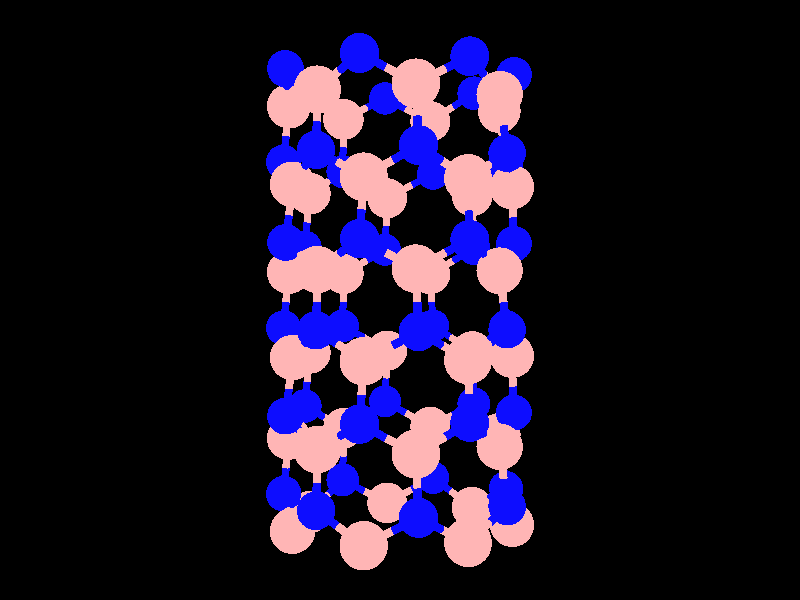 global_settings {
	ambient_light rgb <0.200000002980232, 0.200000002980232, 0.200000002980232>
	max_trace_level 15
}

background { color rgb <0,0,0> }

camera {
	perspective
	location <28.8261877588527, 2.79141736610416, 5.90566224282164>
	angle 40
	up <-0.000200064290826042, -1.81071344696084e-05, 0.999999979823206>
	right <-0.0901381509217128, 0.995929271458779, 0> * 1.33333333333333
	direction <-0.995929251364119, -0.0901381491030138, -0.000200882027026879> }

light_source {
	<112.51613289994, 108.032220555125, 85.2936133376899>
	color rgb <1, 1, 1>
	fade_distance 243.626132727381
	fade_power 0
	parallel
	point_at <-112.51613289994, -108.032220555125, -85.2936133376899>
}

light_source {
	<-51.8916535270099, -102.545306345581, 85.2569082541557>
	color rgb <0.300000011920929, 0.300000011920929, 0.300000011920929>
	fade_distance 243.626132727381
	fade_power 0
	parallel
	point_at <51.8916535270099, 102.545306345581, -85.2569082541557>
}

#default {
	finish {ambient .8 diffuse 1 specular 1 roughness .005 metallic 0.5}
}

union {
cylinder {
	<1.25423200998624, -2.44342576180559, 0.03686510692855>, 	<0.591823928850176, -2.70022323149635, 0.423328657146628>, 0.1
	pigment { rgbt <1, 0.709999978542328, 0.709999978542328, 0> }
}
cylinder {
	<0.591823928850176, -2.70022323149635, 0.423328657146628>, 	<0.02033010809481, -2.92177573258025, 0.75675081364874>, 0.1
	pigment { rgbt <0.0500000007450581, 0.0500000007450581, 1, 0> }
}
cylinder {
	<1.25423200998624, -2.44342576180559, 0.03686510692855>, 	<1.82063538225571, -2.02447904318453, 0.426147031071762>, 0.1
	pigment { rgbt <1, 0.709999978542328, 0.709999978542328, 0> }
}
cylinder {
	<1.82063538225571, -2.02447904318453, 0.426147031071762>, 	<2.30892904458332, -1.66330706298261, 0.76174513257352>, 0.1
	pigment { rgbt <0.0500000007450581, 0.0500000007450581, 1, 0> }
}
cylinder {
	<-2.77209853814459, -0.43999206108903, 0.0381360955784>, 	<-2.85883266096618, 0.267071115068094, 0.424344328009578>, 0.1
	pigment { rgbt <1, 0.709999978542328, 0.709999978542328, 0> }
}
cylinder {
	<-2.85883266096618, 0.267071115068094, 0.424344328009578>, 	<-2.93368568528099, 0.87727867116293, 0.75764860632935>, 0.1
	pigment { rgbt <0.0500000007450581, 0.0500000007450581, 1, 0> }
}
cylinder {
	<-2.77209853814459, -0.43999206108903, 0.0381360955784>, 	<-2.50743451317089, -1.09747394659936, 0.426472121020819>, 0.1
	pigment { rgbt <1, 0.709999978542328, 0.709999978542328, 0> }
}
cylinder {
	<-2.50743451317089, -1.09747394659936, 0.426472121020819>, 	<-2.27912151066141, -1.66465213937179, 0.76147104639486>, 0.1
	pigment { rgbt <0.0500000007450581, 0.0500000007450581, 1, 0> }
}
cylinder {
	<2.78771342539519, -0.43400146025741, 0.03939930449768>, 	<2.86886931035473, 0.274951462633742, 0.424708264805171>, 0.1
	pigment { rgbt <1, 0.709999978542328, 0.709999978542328, 0> }
}
cylinder {
	<2.86886931035473, 0.274951462633742, 0.424708264805171>, 	<2.93891706104784, 0.88686713111043, 0.75727842906249>, 0.1
	pigment { rgbt <0.0500000007450581, 0.0500000007450581, 1, 0> }
}
cylinder {
	<2.78771342539519, -0.43400146025741, 0.03939930449768>, 	<2.53065408585893, -1.09401565242657, 0.427226787856849>, 0.1
	pigment { rgbt <1, 0.709999978542328, 0.709999978542328, 0> }
}
cylinder {
	<2.53065408585893, -1.09401565242657, 0.427226787856849>, 	<2.30892904458332, -1.66330706298261, 0.76174513257352>, 0.1
	pigment { rgbt <0.0500000007450581, 0.0500000007450581, 1, 0> }
}
cylinder {
	<-1.21145689746567, -2.43242881202598, 0.04023773686791>, 	<-0.550190000873292, -2.69512757248637, 0.424887336605429>, 0.1
	pigment { rgbt <1, 0.709999978542328, 0.709999978542328, 0> }
}
cylinder {
	<-0.550190000873292, -2.69512757248637, 0.424887336605429>, 	<0.02033010809481, -2.92177573258025, 0.75675081364874>, 0.1
	pigment { rgbt <0.0500000007450581, 0.0500000007450581, 1, 0> }
}
cylinder {
	<-1.21145689746567, -2.43242881202598, 0.04023773686791>, 	<-1.78479660316668, -2.02013000011158, 0.4275425967604>, 0.1
	pigment { rgbt <1, 0.709999978542328, 0.709999978542328, 0> }
}
cylinder {
	<-1.78479660316668, -2.02013000011158, 0.4275425967604>, 	<-2.27912151066141, -1.66465213937179, 0.76147104639486>, 0.1
	pigment { rgbt <0.0500000007450581, 0.0500000007450581, 1, 0> }
}
cylinder {
	<-2.24685070994492, 2.0237635627767, 0.04277704631754>, 	<-2.6154185989382, 1.40853933652349, 0.426389866334408>, 0.1
	pigment { rgbt <1, 0.709999978542328, 0.709999978542328, 0> }
}
cylinder {
	<-2.6154185989382, 1.40853933652349, 0.426389866334408>, 	<-2.93368568528099, 0.87727867116293, 0.75764860632935>, 0.1
	pigment { rgbt <0.0500000007450581, 0.0500000007450581, 1, 0> }
}
cylinder {
	<-2.24685070994492, 2.0237635627767, 0.04277704631754>, 	<-1.74796568808979, 2.53254983297755, 0.42782377061494>, 0.1
	pigment { rgbt <1, 0.709999978542328, 0.709999978542328, 0> }
}
cylinder {
	<-1.74796568808979, 2.53254983297755, 0.42782377061494>, 	<-1.31745104375171, 2.97160879559203, 0.76010124198102>, 0.1
	pigment { rgbt <0.0500000007450581, 0.0500000007450581, 1, 0> }
}
cylinder {
	<2.24874394354313, 2.03392722522833, 0.04304772583556>, 	<2.61907568004542, 1.41843997173607, 0.426288234456904>, 0.1
	pigment { rgbt <1, 0.709999978542328, 0.709999978542328, 0> }
}
cylinder {
	<2.61907568004542, 1.41843997173607, 0.426288234456904>, 	<2.93891706104784, 0.88686713111043, 0.75727842906249>, 0.1
	pigment { rgbt <0.0500000007450581, 0.0500000007450581, 1, 0> }
}
cylinder {
	<2.24874394354313, 2.03392722522833, 0.04304772583556>, 	<1.74877943624525, 2.54262032518523, 0.4278672454182>, 0.1
	pigment { rgbt <1, 0.709999978542328, 0.709999978542328, 0> }
}
cylinder {
	<1.74877943624525, 2.54262032518523, 0.4278672454182>, 	<1.31729106089406, 2.98164180780816, 0.75998111927206>, 0.1
	pigment { rgbt <0.0500000007450581, 0.0500000007450581, 1, 0> }
}
cylinder {
	<-0.00086707175121, 3.11369448207867, 0.04329018169897>, 	<0.706783232364021, 3.04280229335528, 0.428044140552487>, 0.1
	pigment { rgbt <1, 0.709999978542328, 0.709999978542328, 0> }
}
cylinder {
	<0.706783232364021, 3.04280229335528, 0.428044140552487>, 	<1.31729106089406, 2.98164180780816, 0.75998111927206>, 0.1
	pigment { rgbt <0.0500000007450581, 0.0500000007450581, 1, 0> }
}
cylinder {
	<-0.00086707175121, 3.11369448207867, 0.04329018169897>, 	<-0.707685393132684, 3.03741467877663, 0.428115761495745>, 0.1
	pigment { rgbt <1, 0.709999978542328, 0.709999978542328, 0> }
}
cylinder {
	<-0.707685393132684, 3.03741467877663, 0.428115761495745>, 	<-1.31745104375171, 2.97160879559203, 0.76010124198102>, 0.1
	pigment { rgbt <0.0500000007450581, 0.0500000007450581, 1, 0> }
}
cylinder {
	<0.02033010809481, -2.92177573258025, 0.75675081364874>, 	<0.0220209066338977, -2.85761915050818, 1.44180359621079>, 0.1
	pigment { rgbt <0.0500000007450581, 0.0500000007450581, 1, 0> }
}
cylinder {
	<0.0220209066338977, -2.85761915050818, 1.44180359621079>, 	<0.02398447307695, -2.78311251429732, 2.23737244989825>, 0.1
	pigment { rgbt <1, 0.709999978542328, 0.709999978542328, 0> }
}
cylinder {
	<2.93891706104784, 0.88686713111043, 0.75727842906249>, 	<2.87844565331693, 0.853562498616914, 1.44571013736613>, 0.1
	pigment { rgbt <0.0500000007450581, 0.0500000007450581, 1, 0> }
}
cylinder {
	<2.87844565331693, 0.853562498616914, 1.44571013736613>, 	<2.80827273335365, 0.81491475750968, 2.24458790422664>, 0.1
	pigment { rgbt <1, 0.709999978542328, 0.709999978542328, 0> }
}
cylinder {
	<-2.93368568528099, 0.87727867116293, 0.75764860632935>, 	<-2.87305123605089, 0.844304691186722, 1.44549782368623>, 0.1
	pigment { rgbt <0.0500000007450581, 0.0500000007450581, 1, 0> }
}
cylinder {
	<-2.87305123605089, 0.844304691186722, 1.44549782368623>, 	<-2.80268093995196, 0.80603620249838, 2.2437924187791>, 0.1
	pigment { rgbt <1, 0.709999978542328, 0.709999978542328, 0> }
}
cylinder {
	<1.31729106089406, 2.98164180780816, 0.75998111927206>, 	<1.28827868322315, 2.89510050997073, 1.44319266902453>, 0.1
	pigment { rgbt <0.0500000007450581, 0.0500000007450581, 1, 0> }
}
cylinder {
	<1.28827868322315, 2.89510050997073, 1.44319266902453>, 	<1.25459423265616, 2.79462284136758, 2.23642671331669>, 0.1
	pigment { rgbt <1, 0.709999978542328, 0.709999978542328, 0> }
}
cylinder {
	<-1.31745104375171, 2.97160879559203, 0.76010124198102>, 	<-1.28873085350884, 2.88648124091751, 1.44340046425781>, 0.1
	pigment { rgbt <0.0500000007450581, 0.0500000007450581, 1, 0> }
}
cylinder {
	<-1.28873085350884, 2.88648124091751, 1.44340046425781>, 	<-1.2553849630214, 2.78764296402469, 2.23675248746896>, 0.1
	pigment { rgbt <1, 0.709999978542328, 0.709999978542328, 0> }
}
cylinder {
	<-2.27912151066141, -1.66465213937179, 0.76147104639486>, 	<-2.249240200892, -1.65184234142162, 1.44847717253716>, 0.1
	pigment { rgbt <0.0500000007450581, 0.0500000007450581, 1, 0> }
}
cylinder {
	<-2.249240200892, -1.65184234142162, 1.44847717253716>, 	<-2.21453634660069, -1.63696517020677, 2.24635921595692>, 0.1
	pigment { rgbt <1, 0.709999978542328, 0.709999978542328, 0> }
}
cylinder {
	<2.30892904458332, -1.66330706298261, 0.76174513257352>, 	<2.28093137485027, -1.6537237693955, 1.44811701547327>, 0.1
	pigment { rgbt <0.0500000007450581, 0.0500000007450581, 1, 0> }
}
cylinder {
	<2.28093137485027, -1.6537237693955, 1.44811701547327>, 	<2.24841012679332, -1.64259210483482, 2.24538587662976>, 0.1
	pigment { rgbt <1, 0.709999978542328, 0.709999978542328, 0> }
}
cylinder {
	<1.25459423265616, 2.79462284136758, 2.23642671331669>, 	<1.85230429927805, 2.41085568203827, 2.62337421757912>, 0.1
	pigment { rgbt <1, 0.709999978542328, 0.709999978542328, 0> }
}
cylinder {
	<1.85230429927805, 2.41085568203827, 2.62337421757912>, 	<2.36799103666804, 2.07975261825609, 2.9572211898111>, 0.1
	pigment { rgbt <0.0500000007450581, 0.0500000007450581, 1, 0> }
}
cylinder {
	<1.25459423265616, 2.79462284136758, 2.23642671331669>, 	<0.580009594906176, 2.99407719685964, 2.6264657827462>, 0.1
	pigment { rgbt <1, 0.709999978542328, 0.709999978542328, 0> }
}
cylinder {
	<0.580009594906176, 2.99407719685964, 2.6264657827462>, 	<-0.00148247246057, 3.16600688370698, 2.96267952397941>, 0.1
	pigment { rgbt <0.0500000007450581, 0.0500000007450581, 1, 0> }
}
cylinder {
	<-1.2553849630214, 2.78764296402469, 2.23675248746896>, 	<-1.85136640668964, 2.40206193779146, 2.62368046897626>, 0.1
	pigment { rgbt <1, 0.709999978542328, 0.709999978542328, 0> }
}
cylinder {
	<-1.85136640668964, 2.40206193779146, 2.62368046897626>, 	<-2.36551901270836, 2.06942156521713, 2.95748285854242>, 0.1
	pigment { rgbt <0.0500000007450581, 0.0500000007450581, 1, 0> }
}
cylinder {
	<-1.2553849630214, 2.78764296402469, 2.23675248746896>, 	<-0.581960779576447, 2.99084809008127, 2.62662077904881>, 0.1
	pigment { rgbt <1, 0.709999978542328, 0.709999978542328, 0> }
}
cylinder {
	<-0.581960779576447, 2.99084809008127, 2.62662077904881>, 	<-0.00148247246057, 3.16600688370698, 2.96267952397941>, 0.1
	pigment { rgbt <0.0500000007450581, 0.0500000007450581, 1, 0> }
}
cylinder {
	<0.02398447307695, -2.78311251429732, 2.23737244989825>, 	<0.730136362975393, -2.68864067632222, 2.6246320706197>, 0.1
	pigment { rgbt <1, 0.709999978542328, 0.709999978542328, 0> }
}
cylinder {
	<0.730136362975393, -2.68864067632222, 2.6246320706197>, 	<1.3396257087352, -2.60710074200519, 2.95888114117966>, 0.1
	pigment { rgbt <0.0500000007450581, 0.0500000007450581, 1, 0> }
}
cylinder {
	<0.02398447307695, -2.78311251429732, 2.23737244989825>, 	<-0.679519671486749, -2.67652353250298, 2.62499966994121>, 0.1
	pigment { rgbt <1, 0.709999978542328, 0.709999978542328, 0> }
}
cylinder {
	<-0.679519671486749, -2.67652353250298, 2.62499966994121>, 	<-1.28664957362163, -2.58453635860283, 2.95952517059118>, 0.1
	pigment { rgbt <0.0500000007450581, 0.0500000007450581, 1, 0> }
}
cylinder {
	<-2.80268093995196, 0.80603620249838, 2.2437924187791>, 	<-2.88076095648416, 0.0939915220948914, 2.62669180162892>, 0.1
	pigment { rgbt <1, 0.709999978542328, 0.709999978542328, 0> }
}
cylinder {
	<-2.88076095648416, 0.0939915220948914, 2.62669180162892>, 	<-2.94817048335573, -0.52074445196355, 2.95726378897834>, 0.1
	pigment { rgbt <0.0500000007450581, 0.0500000007450581, 1, 0> }
}
cylinder {
	<-2.80268093995196, 0.80603620249838, 2.2437924187791>, 	<-2.56808995328993, 1.48399738874187, 2.62677486533155>, 0.1
	pigment { rgbt <1, 0.709999978542328, 0.709999978542328, 0> }
}
cylinder {
	<-2.56808995328993, 1.48399738874187, 2.62677486533155>, 	<-2.36551901270836, 2.06942156521713, 2.95748285854242>, 0.1
	pigment { rgbt <0.0500000007450581, 0.0500000007450581, 1, 0> }
}
cylinder {
	<2.80827273335365, 0.81491475750968, 2.24458790422664>, 	<2.57202478789996, 1.49360603217048, 2.62697525043844>, 0.1
	pigment { rgbt <1, 0.709999978542328, 0.709999978542328, 0> }
}
cylinder {
	<2.57202478789996, 1.49360603217048, 2.62697525043844>, 	<2.36799103666804, 2.07975261825609, 2.9572211898111>, 0.1
	pigment { rgbt <0.0500000007450581, 0.0500000007450581, 1, 0> }
}
cylinder {
	<2.80827273335365, 0.81491475750968, 2.24458790422664>, 	<2.88804519364053, 0.102526687350655, 2.62719707946598>, 0.1
	pigment { rgbt <1, 0.709999978542328, 0.709999978542328, 0> }
}
cylinder {
	<2.88804519364053, 0.102526687350655, 2.62719707946598>, 	<2.95692028389291, -0.51254513631465, 2.95753967365486>, 0.1
	pigment { rgbt <0.0500000007450581, 0.0500000007450581, 1, 0> }
}
cylinder {
	<2.24841012679332, -1.64259210483482, 2.24538587662976>, 	<2.62867195932989, -1.03608882919939, 2.6276032735027>, 0.1
	pigment { rgbt <1, 0.709999978542328, 0.709999978542328, 0> }
}
cylinder {
	<2.62867195932989, -1.03608882919939, 2.6276032735027>, 	<2.95692028389291, -0.51254513631465, 2.95753967365486>, 0.1
	pigment { rgbt <0.0500000007450581, 0.0500000007450581, 1, 0> }
}
cylinder {
	<2.24841012679332, -1.64259210483482, 2.24538587662976>, 	<1.76050620705418, -2.16041298220333, 2.62844387077216>, 0.1
	pigment { rgbt <1, 0.709999978542328, 0.709999978542328, 0> }
}
cylinder {
	<1.76050620705418, -2.16041298220333, 2.62844387077216>, 	<1.3396257087352, -2.60710074200519, 2.95888114117966>, 0.1
	pigment { rgbt <0.0500000007450581, 0.0500000007450581, 1, 0> }
}
cylinder {
	<-2.21453634660069, -1.63696517020677, 2.24635921595692>, 	<-2.60826239021333, -1.03791293807337, 2.627886779764>, 0.1
	pigment { rgbt <1, 0.709999978542328, 0.709999978542328, 0> }
}
cylinder {
	<-2.60826239021333, -1.03791293807337, 2.627886779764>, 	<-2.94817048335573, -0.52074445196355, 2.95726378897834>, 0.1
	pigment { rgbt <0.0500000007450581, 0.0500000007450581, 1, 0> }
}
cylinder {
	<-2.21453634660069, -1.63696517020677, 2.24635921595692>, 	<-1.71639366733595, -2.14567556928511, 2.62922748151191>, 0.1
	pigment { rgbt <1, 0.709999978542328, 0.709999978542328, 0> }
}
cylinder {
	<-1.71639366733595, -2.14567556928511, 2.62922748151191>, 	<-1.28664957362163, -2.58453635860283, 2.95952517059118>, 0.1
	pigment { rgbt <0.0500000007450581, 0.0500000007450581, 1, 0> }
}
cylinder {
	<2.36799103666804, 2.07975261825609, 2.9572211898111>, 	<2.31280534768271, 2.05854534333651, 3.64483846377936>, 0.1
	pigment { rgbt <0.0500000007450581, 0.0500000007450581, 1, 0> }
}
cylinder {
	<2.31280534768271, 2.05854534333651, 3.64483846377936>, 	<2.24874394354313, 2.03392722522833, 4.44304772583556>, 0.1
	pigment { rgbt <1, 0.709999978542328, 0.709999978542328, 0> }
}
cylinder {
	<-2.94817048335573, -0.52074445196355, 2.95726378897834>, 	<-2.86667758032468, -0.48336912365005, 3.64266874170044>, 0.1
	pigment { rgbt <0.0500000007450581, 0.0500000007450581, 1, 0> }
}
cylinder {
	<-2.86667758032468, -0.48336912365005, 3.64266874170044>, 	<-2.77209853814459, -0.43999206108903, 4.4381360955784>, 0.1
	pigment { rgbt <1, 0.709999978542328, 0.709999978542328, 0> }
}
cylinder {
	<-2.36551901270836, 2.06942156521713, 2.95748285854242>, 	<-2.31060290218622, 2.04829241910271, 3.64483220014671>, 0.1
	pigment { rgbt <0.0500000007450581, 0.0500000007450581, 1, 0> }
}
cylinder {
	<-2.31060290218622, 2.04829241910271, 3.64483220014671>, 	<-2.24685070994492, 2.0237635627767, 4.44277704631754>, 0.1
	pigment { rgbt <1, 0.709999978542328, 0.709999978542328, 0> }
}
cylinder {
	<2.95692028389291, -0.51254513631465, 2.95753967365486>, 	<2.87860452231914, -0.476191953814609, 3.64340410353224>, 0.1
	pigment { rgbt <0.0500000007450581, 0.0500000007450581, 1, 0> }
}
cylinder {
	<2.87860452231914, -0.476191953814609, 3.64340410353224>, 	<2.78771342539519, -0.43400146025741, 4.43939930449768>, 0.1
	pigment { rgbt <1, 0.709999978542328, 0.709999978542328, 0> }
}
cylinder {
	<1.3396257087352, -2.60710074200519, 2.95888114117966>, 	<1.30011076511186, -2.5313620433671, 3.6428010783458>, 0.1
	pigment { rgbt <0.0500000007450581, 0.0500000007450581, 1, 0> }
}
cylinder {
	<1.30011076511186, -2.5313620433671, 3.6428010783458>, 	<1.25423200998624, -2.44342576180559, 4.43686510692855>, 0.1
	pigment { rgbt <1, 0.709999978542328, 0.709999978542328, 0> }
}
cylinder {
	<-1.28664957362163, -2.58453635860283, 2.95952517059118>, 	<-1.25185327971635, -2.51414680517184, 3.6447422991655>, 0.1
	pigment { rgbt <0.0500000007450581, 0.0500000007450581, 1, 0> }
}
cylinder {
	<-1.25185327971635, -2.51414680517184, 3.6447422991655>, 	<-1.21145689746567, -2.43242881202598, 4.44023773686791>, 0.1
	pigment { rgbt <1, 0.709999978542328, 0.709999978542328, 0> }
}
cylinder {
	<-0.00148247246057, 3.16600688370698, 2.96267952397941>, 	<-0.00119782572777369, 3.14181036592312, 3.64751946623681>, 0.1
	pigment { rgbt <0.0500000007450581, 0.0500000007450581, 1, 0> }
}
cylinder {
	<-0.00119782572777369, 3.14181036592312, 3.64751946623681>, 	<-0.00086707175121, 3.11369448207867, 4.44329018169897>, 0.1
	pigment { rgbt <1, 0.709999978542328, 0.709999978542328, 0> }
}
cylinder {
	<1.25423200998624, -2.44342576180559, 4.43686510692855>, 	<0.591823928850176, -2.70022323149635, 4.82332865714663>, 0.1
	pigment { rgbt <1, 0.709999978542328, 0.709999978542328, 0> }
}
cylinder {
	<0.591823928850176, -2.70022323149635, 4.82332865714663>, 	<0.02033010809481, -2.92177573258025, 5.15675081364874>, 0.1
	pigment { rgbt <0.0500000007450581, 0.0500000007450581, 1, 0> }
}
cylinder {
	<1.25423200998624, -2.44342576180559, 4.43686510692855>, 	<1.82063538225571, -2.02447904318453, 4.82614703107176>, 0.1
	pigment { rgbt <1, 0.709999978542328, 0.709999978542328, 0> }
}
cylinder {
	<1.82063538225571, -2.02447904318453, 4.82614703107176>, 	<2.30892904458332, -1.66330706298261, 5.16174513257352>, 0.1
	pigment { rgbt <0.0500000007450581, 0.0500000007450581, 1, 0> }
}
cylinder {
	<-2.77209853814459, -0.43999206108903, 4.4381360955784>, 	<-2.85883266096618, 0.267071115068094, 4.82434432800958>, 0.1
	pigment { rgbt <1, 0.709999978542328, 0.709999978542328, 0> }
}
cylinder {
	<-2.85883266096618, 0.267071115068094, 4.82434432800958>, 	<-2.93368568528099, 0.87727867116293, 5.15764860632935>, 0.1
	pigment { rgbt <0.0500000007450581, 0.0500000007450581, 1, 0> }
}
cylinder {
	<-2.77209853814459, -0.43999206108903, 4.4381360955784>, 	<-2.50743451317089, -1.09747394659936, 4.82647212102082>, 0.1
	pigment { rgbt <1, 0.709999978542328, 0.709999978542328, 0> }
}
cylinder {
	<-2.50743451317089, -1.09747394659936, 4.82647212102082>, 	<-2.27912151066141, -1.66465213937179, 5.16147104639486>, 0.1
	pigment { rgbt <0.0500000007450581, 0.0500000007450581, 1, 0> }
}
cylinder {
	<2.78771342539519, -0.43400146025741, 4.43939930449768>, 	<2.86886931035473, 0.274951462633742, 4.82470826480517>, 0.1
	pigment { rgbt <1, 0.709999978542328, 0.709999978542328, 0> }
}
cylinder {
	<2.86886931035473, 0.274951462633742, 4.82470826480517>, 	<2.93891706104784, 0.88686713111043, 5.15727842906249>, 0.1
	pigment { rgbt <0.0500000007450581, 0.0500000007450581, 1, 0> }
}
cylinder {
	<2.78771342539519, -0.43400146025741, 4.43939930449768>, 	<2.53065408585893, -1.09401565242657, 4.82722678785685>, 0.1
	pigment { rgbt <1, 0.709999978542328, 0.709999978542328, 0> }
}
cylinder {
	<2.53065408585893, -1.09401565242657, 4.82722678785685>, 	<2.30892904458332, -1.66330706298261, 5.16174513257352>, 0.1
	pigment { rgbt <0.0500000007450581, 0.0500000007450581, 1, 0> }
}
cylinder {
	<-1.21145689746567, -2.43242881202598, 4.44023773686791>, 	<-0.550190000873292, -2.69512757248637, 4.82488733660543>, 0.1
	pigment { rgbt <1, 0.709999978542328, 0.709999978542328, 0> }
}
cylinder {
	<-0.550190000873292, -2.69512757248637, 4.82488733660543>, 	<0.02033010809481, -2.92177573258025, 5.15675081364874>, 0.1
	pigment { rgbt <0.0500000007450581, 0.0500000007450581, 1, 0> }
}
cylinder {
	<-1.21145689746567, -2.43242881202598, 4.44023773686791>, 	<-1.78479660316668, -2.02013000011158, 4.8275425967604>, 0.1
	pigment { rgbt <1, 0.709999978542328, 0.709999978542328, 0> }
}
cylinder {
	<-1.78479660316668, -2.02013000011158, 4.8275425967604>, 	<-2.27912151066141, -1.66465213937179, 5.16147104639486>, 0.1
	pigment { rgbt <0.0500000007450581, 0.0500000007450581, 1, 0> }
}
cylinder {
	<-2.24685070994492, 2.0237635627767, 4.44277704631754>, 	<-2.6154185989382, 1.40853933652349, 4.82638986633441>, 0.1
	pigment { rgbt <1, 0.709999978542328, 0.709999978542328, 0> }
}
cylinder {
	<-2.6154185989382, 1.40853933652349, 4.82638986633441>, 	<-2.93368568528099, 0.87727867116293, 5.15764860632935>, 0.1
	pigment { rgbt <0.0500000007450581, 0.0500000007450581, 1, 0> }
}
cylinder {
	<-2.24685070994492, 2.0237635627767, 4.44277704631754>, 	<-1.74796568808979, 2.53254983297755, 4.82782377061494>, 0.1
	pigment { rgbt <1, 0.709999978542328, 0.709999978542328, 0> }
}
cylinder {
	<-1.74796568808979, 2.53254983297755, 4.82782377061494>, 	<-1.31745104375171, 2.97160879559203, 5.16010124198102>, 0.1
	pigment { rgbt <0.0500000007450581, 0.0500000007450581, 1, 0> }
}
cylinder {
	<2.24874394354313, 2.03392722522833, 4.44304772583556>, 	<2.61907568004542, 1.41843997173607, 4.8262882344569>, 0.1
	pigment { rgbt <1, 0.709999978542328, 0.709999978542328, 0> }
}
cylinder {
	<2.61907568004542, 1.41843997173607, 4.8262882344569>, 	<2.93891706104784, 0.88686713111043, 5.15727842906249>, 0.1
	pigment { rgbt <0.0500000007450581, 0.0500000007450581, 1, 0> }
}
cylinder {
	<2.24874394354313, 2.03392722522833, 4.44304772583556>, 	<1.74877943624525, 2.54262032518523, 4.8278672454182>, 0.1
	pigment { rgbt <1, 0.709999978542328, 0.709999978542328, 0> }
}
cylinder {
	<1.74877943624525, 2.54262032518523, 4.8278672454182>, 	<1.31729106089406, 2.98164180780816, 5.15998111927206>, 0.1
	pigment { rgbt <0.0500000007450581, 0.0500000007450581, 1, 0> }
}
cylinder {
	<-0.00086707175121, 3.11369448207867, 4.44329018169897>, 	<0.706783232364021, 3.04280229335528, 4.82804414055249>, 0.1
	pigment { rgbt <1, 0.709999978542328, 0.709999978542328, 0> }
}
cylinder {
	<0.706783232364021, 3.04280229335528, 4.82804414055249>, 	<1.31729106089406, 2.98164180780816, 5.15998111927206>, 0.1
	pigment { rgbt <0.0500000007450581, 0.0500000007450581, 1, 0> }
}
cylinder {
	<-0.00086707175121, 3.11369448207867, 4.44329018169897>, 	<-0.707685393132684, 3.03741467877663, 4.82811576149575>, 0.1
	pigment { rgbt <1, 0.709999978542328, 0.709999978542328, 0> }
}
cylinder {
	<-0.707685393132684, 3.03741467877663, 4.82811576149575>, 	<-1.31745104375171, 2.97160879559203, 5.16010124198102>, 0.1
	pigment { rgbt <0.0500000007450581, 0.0500000007450581, 1, 0> }
}
cylinder {
	<0.02033010809481, -2.92177573258025, 5.15675081364874>, 	<0.0220209066338977, -2.85761915050818, 5.84180359621079>, 0.1
	pigment { rgbt <0.0500000007450581, 0.0500000007450581, 1, 0> }
}
cylinder {
	<0.0220209066338977, -2.85761915050818, 5.84180359621079>, 	<0.02398447307695, -2.78311251429732, 6.63737244989825>, 0.1
	pigment { rgbt <1, 0.709999978542328, 0.709999978542328, 0> }
}
cylinder {
	<2.93891706104784, 0.88686713111043, 5.15727842906249>, 	<2.87844565331693, 0.853562498616914, 5.84571013736613>, 0.1
	pigment { rgbt <0.0500000007450581, 0.0500000007450581, 1, 0> }
}
cylinder {
	<2.87844565331693, 0.853562498616914, 5.84571013736613>, 	<2.80827273335365, 0.81491475750968, 6.64458790422664>, 0.1
	pigment { rgbt <1, 0.709999978542328, 0.709999978542328, 0> }
}
cylinder {
	<-2.93368568528099, 0.87727867116293, 5.15764860632935>, 	<-2.87305123605089, 0.844304691186722, 5.84549782368623>, 0.1
	pigment { rgbt <0.0500000007450581, 0.0500000007450581, 1, 0> }
}
cylinder {
	<-2.87305123605089, 0.844304691186722, 5.84549782368623>, 	<-2.80268093995196, 0.80603620249838, 6.6437924187791>, 0.1
	pigment { rgbt <1, 0.709999978542328, 0.709999978542328, 0> }
}
cylinder {
	<1.31729106089406, 2.98164180780816, 5.15998111927206>, 	<1.28827868322315, 2.89510050997073, 5.84319266902453>, 0.1
	pigment { rgbt <0.0500000007450581, 0.0500000007450581, 1, 0> }
}
cylinder {
	<1.28827868322315, 2.89510050997073, 5.84319266902453>, 	<1.25459423265616, 2.79462284136758, 6.63642671331669>, 0.1
	pigment { rgbt <1, 0.709999978542328, 0.709999978542328, 0> }
}
cylinder {
	<-1.31745104375171, 2.97160879559203, 5.16010124198102>, 	<-1.28873085350884, 2.88648124091751, 5.84340046425781>, 0.1
	pigment { rgbt <0.0500000007450581, 0.0500000007450581, 1, 0> }
}
cylinder {
	<-1.28873085350884, 2.88648124091751, 5.84340046425781>, 	<-1.2553849630214, 2.78764296402469, 6.63675248746896>, 0.1
	pigment { rgbt <1, 0.709999978542328, 0.709999978542328, 0> }
}
cylinder {
	<-2.27912151066141, -1.66465213937179, 5.16147104639486>, 	<-2.249240200892, -1.65184234142162, 5.84847717253716>, 0.1
	pigment { rgbt <0.0500000007450581, 0.0500000007450581, 1, 0> }
}
cylinder {
	<-2.249240200892, -1.65184234142162, 5.84847717253716>, 	<-2.21453634660069, -1.63696517020677, 6.64635921595692>, 0.1
	pigment { rgbt <1, 0.709999978542328, 0.709999978542328, 0> }
}
cylinder {
	<2.30892904458332, -1.66330706298261, 5.16174513257352>, 	<2.28093137485027, -1.6537237693955, 5.84811701547327>, 0.1
	pigment { rgbt <0.0500000007450581, 0.0500000007450581, 1, 0> }
}
cylinder {
	<2.28093137485027, -1.6537237693955, 5.84811701547327>, 	<2.24841012679332, -1.64259210483482, 6.64538587662976>, 0.1
	pigment { rgbt <1, 0.709999978542328, 0.709999978542328, 0> }
}
cylinder {
	<1.25459423265616, 2.79462284136758, 6.63642671331669>, 	<1.85230429927805, 2.41085568203827, 7.02337421757912>, 0.1
	pigment { rgbt <1, 0.709999978542328, 0.709999978542328, 0> }
}
cylinder {
	<1.85230429927805, 2.41085568203827, 7.02337421757912>, 	<2.36799103666804, 2.07975261825609, 7.3572211898111>, 0.1
	pigment { rgbt <0.0500000007450581, 0.0500000007450581, 1, 0> }
}
cylinder {
	<1.25459423265616, 2.79462284136758, 6.63642671331669>, 	<0.580009594906176, 2.99407719685964, 7.0264657827462>, 0.1
	pigment { rgbt <1, 0.709999978542328, 0.709999978542328, 0> }
}
cylinder {
	<0.580009594906176, 2.99407719685964, 7.0264657827462>, 	<-0.00148247246057, 3.16600688370698, 7.36267952397941>, 0.1
	pigment { rgbt <0.0500000007450581, 0.0500000007450581, 1, 0> }
}
cylinder {
	<-1.2553849630214, 2.78764296402469, 6.63675248746896>, 	<-1.85136640668964, 2.40206193779146, 7.02368046897626>, 0.1
	pigment { rgbt <1, 0.709999978542328, 0.709999978542328, 0> }
}
cylinder {
	<-1.85136640668964, 2.40206193779146, 7.02368046897626>, 	<-2.36551901270836, 2.06942156521713, 7.35748285854242>, 0.1
	pigment { rgbt <0.0500000007450581, 0.0500000007450581, 1, 0> }
}
cylinder {
	<-1.2553849630214, 2.78764296402469, 6.63675248746896>, 	<-0.581960779576447, 2.99084809008127, 7.02662077904881>, 0.1
	pigment { rgbt <1, 0.709999978542328, 0.709999978542328, 0> }
}
cylinder {
	<-0.581960779576447, 2.99084809008127, 7.02662077904881>, 	<-0.00148247246057, 3.16600688370698, 7.36267952397941>, 0.1
	pigment { rgbt <0.0500000007450581, 0.0500000007450581, 1, 0> }
}
cylinder {
	<0.02398447307695, -2.78311251429732, 6.63737244989825>, 	<0.730136362975393, -2.68864067632222, 7.0246320706197>, 0.1
	pigment { rgbt <1, 0.709999978542328, 0.709999978542328, 0> }
}
cylinder {
	<0.730136362975393, -2.68864067632222, 7.0246320706197>, 	<1.3396257087352, -2.60710074200519, 7.35888114117966>, 0.1
	pigment { rgbt <0.0500000007450581, 0.0500000007450581, 1, 0> }
}
cylinder {
	<0.02398447307695, -2.78311251429732, 6.63737244989825>, 	<-0.67951967148675, -2.67652353250298, 7.02499966994121>, 0.1
	pigment { rgbt <1, 0.709999978542328, 0.709999978542328, 0> }
}
cylinder {
	<-0.67951967148675, -2.67652353250298, 7.02499966994121>, 	<-1.28664957362163, -2.58453635860283, 7.35952517059118>, 0.1
	pigment { rgbt <0.0500000007450581, 0.0500000007450581, 1, 0> }
}
cylinder {
	<-2.80268093995196, 0.80603620249838, 6.6437924187791>, 	<-2.88076095648416, 0.0939915220948914, 7.02669180162892>, 0.1
	pigment { rgbt <1, 0.709999978542328, 0.709999978542328, 0> }
}
cylinder {
	<-2.88076095648416, 0.0939915220948914, 7.02669180162892>, 	<-2.94817048335573, -0.52074445196355, 7.35726378897834>, 0.1
	pigment { rgbt <0.0500000007450581, 0.0500000007450581, 1, 0> }
}
cylinder {
	<-2.80268093995196, 0.80603620249838, 6.6437924187791>, 	<-2.56808995328993, 1.48399738874187, 7.02677486533155>, 0.1
	pigment { rgbt <1, 0.709999978542328, 0.709999978542328, 0> }
}
cylinder {
	<-2.56808995328993, 1.48399738874187, 7.02677486533155>, 	<-2.36551901270836, 2.06942156521713, 7.35748285854242>, 0.1
	pigment { rgbt <0.0500000007450581, 0.0500000007450581, 1, 0> }
}
cylinder {
	<2.80827273335365, 0.81491475750968, 6.64458790422664>, 	<2.57202478789996, 1.49360603217048, 7.02697525043844>, 0.1
	pigment { rgbt <1, 0.709999978542328, 0.709999978542328, 0> }
}
cylinder {
	<2.57202478789996, 1.49360603217048, 7.02697525043844>, 	<2.36799103666804, 2.07975261825609, 7.3572211898111>, 0.1
	pigment { rgbt <0.0500000007450581, 0.0500000007450581, 1, 0> }
}
cylinder {
	<2.80827273335365, 0.81491475750968, 6.64458790422664>, 	<2.88804519364053, 0.102526687350655, 7.02719707946598>, 0.1
	pigment { rgbt <1, 0.709999978542328, 0.709999978542328, 0> }
}
cylinder {
	<2.88804519364053, 0.102526687350655, 7.02719707946598>, 	<2.95692028389291, -0.51254513631465, 7.35753967365486>, 0.1
	pigment { rgbt <0.0500000007450581, 0.0500000007450581, 1, 0> }
}
cylinder {
	<2.24841012679332, -1.64259210483482, 6.64538587662976>, 	<2.62867195932989, -1.03608882919939, 7.0276032735027>, 0.1
	pigment { rgbt <1, 0.709999978542328, 0.709999978542328, 0> }
}
cylinder {
	<2.62867195932989, -1.03608882919939, 7.0276032735027>, 	<2.95692028389291, -0.51254513631465, 7.35753967365486>, 0.1
	pigment { rgbt <0.0500000007450581, 0.0500000007450581, 1, 0> }
}
cylinder {
	<2.24841012679332, -1.64259210483482, 6.64538587662976>, 	<1.76050620705418, -2.16041298220333, 7.02844387077216>, 0.1
	pigment { rgbt <1, 0.709999978542328, 0.709999978542328, 0> }
}
cylinder {
	<1.76050620705418, -2.16041298220333, 7.02844387077216>, 	<1.3396257087352, -2.60710074200519, 7.35888114117966>, 0.1
	pigment { rgbt <0.0500000007450581, 0.0500000007450581, 1, 0> }
}
cylinder {
	<-2.21453634660069, -1.63696517020677, 6.64635921595692>, 	<-2.60826239021333, -1.03791293807337, 7.027886779764>, 0.1
	pigment { rgbt <1, 0.709999978542328, 0.709999978542328, 0> }
}
cylinder {
	<-2.60826239021333, -1.03791293807337, 7.027886779764>, 	<-2.94817048335573, -0.52074445196355, 7.35726378897834>, 0.1
	pigment { rgbt <0.0500000007450581, 0.0500000007450581, 1, 0> }
}
cylinder {
	<-2.21453634660069, -1.63696517020677, 6.64635921595692>, 	<-1.71639366733595, -2.14567556928511, 7.02922748151191>, 0.1
	pigment { rgbt <1, 0.709999978542328, 0.709999978542328, 0> }
}
cylinder {
	<-1.71639366733595, -2.14567556928511, 7.02922748151191>, 	<-1.28664957362163, -2.58453635860283, 7.35952517059118>, 0.1
	pigment { rgbt <0.0500000007450581, 0.0500000007450581, 1, 0> }
}
cylinder {
	<2.36799103666804, 2.07975261825609, 7.3572211898111>, 	<2.31280534768271, 2.05854534333651, 8.04483846377936>, 0.1
	pigment { rgbt <0.0500000007450581, 0.0500000007450581, 1, 0> }
}
cylinder {
	<2.31280534768271, 2.05854534333651, 8.04483846377936>, 	<2.24874394354313, 2.03392722522833, 8.84304772583556>, 0.1
	pigment { rgbt <1, 0.709999978542328, 0.709999978542328, 0> }
}
cylinder {
	<-2.94817048335573, -0.52074445196355, 7.35726378897834>, 	<-2.86667758032468, -0.48336912365005, 8.04266874170044>, 0.1
	pigment { rgbt <0.0500000007450581, 0.0500000007450581, 1, 0> }
}
cylinder {
	<-2.86667758032468, -0.48336912365005, 8.04266874170044>, 	<-2.77209853814459, -0.43999206108903, 8.8381360955784>, 0.1
	pigment { rgbt <1, 0.709999978542328, 0.709999978542328, 0> }
}
cylinder {
	<-2.36551901270836, 2.06942156521713, 7.35748285854242>, 	<-2.31060290218622, 2.04829241910271, 8.04483220014671>, 0.1
	pigment { rgbt <0.0500000007450581, 0.0500000007450581, 1, 0> }
}
cylinder {
	<-2.31060290218622, 2.04829241910271, 8.04483220014671>, 	<-2.24685070994492, 2.0237635627767, 8.84277704631754>, 0.1
	pigment { rgbt <1, 0.709999978542328, 0.709999978542328, 0> }
}
cylinder {
	<2.95692028389291, -0.51254513631465, 7.35753967365486>, 	<2.87860452231914, -0.476191953814609, 8.04340410353224>, 0.1
	pigment { rgbt <0.0500000007450581, 0.0500000007450581, 1, 0> }
}
cylinder {
	<2.87860452231914, -0.476191953814609, 8.04340410353224>, 	<2.78771342539519, -0.43400146025741, 8.83939930449768>, 0.1
	pigment { rgbt <1, 0.709999978542328, 0.709999978542328, 0> }
}
cylinder {
	<1.3396257087352, -2.60710074200519, 7.35888114117966>, 	<1.30011076511186, -2.5313620433671, 8.0428010783458>, 0.1
	pigment { rgbt <0.0500000007450581, 0.0500000007450581, 1, 0> }
}
cylinder {
	<1.30011076511186, -2.5313620433671, 8.0428010783458>, 	<1.25423200998624, -2.44342576180559, 8.83686510692855>, 0.1
	pigment { rgbt <1, 0.709999978542328, 0.709999978542328, 0> }
}
cylinder {
	<-1.28664957362163, -2.58453635860283, 7.35952517059118>, 	<-1.25185327971635, -2.51414680517184, 8.0447422991655>, 0.1
	pigment { rgbt <0.0500000007450581, 0.0500000007450581, 1, 0> }
}
cylinder {
	<-1.25185327971635, -2.51414680517184, 8.0447422991655>, 	<-1.21145689746567, -2.43242881202598, 8.84023773686791>, 0.1
	pigment { rgbt <1, 0.709999978542328, 0.709999978542328, 0> }
}
cylinder {
	<-0.00148247246057, 3.16600688370698, 7.36267952397941>, 	<-0.00119782572777369, 3.14181036592312, 8.04751946623681>, 0.1
	pigment { rgbt <0.0500000007450581, 0.0500000007450581, 1, 0> }
}
cylinder {
	<-0.00119782572777369, 3.14181036592312, 8.04751946623681>, 	<-0.00086707175121, 3.11369448207867, 8.84329018169897>, 0.1
	pigment { rgbt <1, 0.709999978542328, 0.709999978542328, 0> }
}
cylinder {
	<1.25423200998624, -2.44342576180559, 8.83686510692855>, 	<0.591823928850176, -2.70022323149635, 9.22332865714663>, 0.1
	pigment { rgbt <1, 0.709999978542328, 0.709999978542328, 0> }
}
cylinder {
	<0.591823928850176, -2.70022323149635, 9.22332865714663>, 	<0.02033010809481, -2.92177573258025, 9.55675081364874>, 0.1
	pigment { rgbt <0.0500000007450581, 0.0500000007450581, 1, 0> }
}
cylinder {
	<1.25423200998624, -2.44342576180559, 8.83686510692855>, 	<1.82063538225571, -2.02447904318453, 9.22614703107176>, 0.1
	pigment { rgbt <1, 0.709999978542328, 0.709999978542328, 0> }
}
cylinder {
	<1.82063538225571, -2.02447904318453, 9.22614703107176>, 	<2.30892904458332, -1.66330706298261, 9.56174513257352>, 0.1
	pigment { rgbt <0.0500000007450581, 0.0500000007450581, 1, 0> }
}
cylinder {
	<-2.77209853814459, -0.43999206108903, 8.8381360955784>, 	<-2.85883266096618, 0.267071115068094, 9.22434432800958>, 0.1
	pigment { rgbt <1, 0.709999978542328, 0.709999978542328, 0> }
}
cylinder {
	<-2.85883266096618, 0.267071115068094, 9.22434432800958>, 	<-2.93368568528099, 0.87727867116293, 9.55764860632935>, 0.1
	pigment { rgbt <0.0500000007450581, 0.0500000007450581, 1, 0> }
}
cylinder {
	<-2.77209853814459, -0.43999206108903, 8.8381360955784>, 	<-2.50743451317089, -1.09747394659936, 9.22647212102082>, 0.1
	pigment { rgbt <1, 0.709999978542328, 0.709999978542328, 0> }
}
cylinder {
	<-2.50743451317089, -1.09747394659936, 9.22647212102082>, 	<-2.27912151066141, -1.66465213937179, 9.56147104639486>, 0.1
	pigment { rgbt <0.0500000007450581, 0.0500000007450581, 1, 0> }
}
cylinder {
	<2.78771342539519, -0.43400146025741, 8.83939930449768>, 	<2.86886931035473, 0.274951462633742, 9.22470826480517>, 0.1
	pigment { rgbt <1, 0.709999978542328, 0.709999978542328, 0> }
}
cylinder {
	<2.86886931035473, 0.274951462633742, 9.22470826480517>, 	<2.93891706104784, 0.88686713111043, 9.55727842906249>, 0.1
	pigment { rgbt <0.0500000007450581, 0.0500000007450581, 1, 0> }
}
cylinder {
	<2.78771342539519, -0.43400146025741, 8.83939930449768>, 	<2.53065408585893, -1.09401565242657, 9.22722678785685>, 0.1
	pigment { rgbt <1, 0.709999978542328, 0.709999978542328, 0> }
}
cylinder {
	<2.53065408585893, -1.09401565242657, 9.22722678785685>, 	<2.30892904458332, -1.66330706298261, 9.56174513257352>, 0.1
	pigment { rgbt <0.0500000007450581, 0.0500000007450581, 1, 0> }
}
cylinder {
	<-1.21145689746567, -2.43242881202598, 8.84023773686791>, 	<-0.550190000873292, -2.69512757248637, 9.22488733660543>, 0.1
	pigment { rgbt <1, 0.709999978542328, 0.709999978542328, 0> }
}
cylinder {
	<-0.550190000873292, -2.69512757248637, 9.22488733660543>, 	<0.02033010809481, -2.92177573258025, 9.55675081364874>, 0.1
	pigment { rgbt <0.0500000007450581, 0.0500000007450581, 1, 0> }
}
cylinder {
	<-1.21145689746567, -2.43242881202598, 8.84023773686791>, 	<-1.78479660316668, -2.02013000011158, 9.2275425967604>, 0.1
	pigment { rgbt <1, 0.709999978542328, 0.709999978542328, 0> }
}
cylinder {
	<-1.78479660316668, -2.02013000011158, 9.2275425967604>, 	<-2.27912151066141, -1.66465213937179, 9.56147104639486>, 0.1
	pigment { rgbt <0.0500000007450581, 0.0500000007450581, 1, 0> }
}
cylinder {
	<-2.24685070994492, 2.0237635627767, 8.84277704631754>, 	<-2.6154185989382, 1.40853933652349, 9.22638986633441>, 0.1
	pigment { rgbt <1, 0.709999978542328, 0.709999978542328, 0> }
}
cylinder {
	<-2.6154185989382, 1.40853933652349, 9.22638986633441>, 	<-2.93368568528099, 0.87727867116293, 9.55764860632935>, 0.1
	pigment { rgbt <0.0500000007450581, 0.0500000007450581, 1, 0> }
}
cylinder {
	<-2.24685070994492, 2.0237635627767, 8.84277704631754>, 	<-1.74796568808979, 2.53254983297755, 9.22782377061494>, 0.1
	pigment { rgbt <1, 0.709999978542328, 0.709999978542328, 0> }
}
cylinder {
	<-1.74796568808979, 2.53254983297755, 9.22782377061494>, 	<-1.31745104375171, 2.97160879559203, 9.56010124198102>, 0.1
	pigment { rgbt <0.0500000007450581, 0.0500000007450581, 1, 0> }
}
cylinder {
	<2.24874394354313, 2.03392722522833, 8.84304772583556>, 	<2.61907568004542, 1.41843997173607, 9.22628823445691>, 0.1
	pigment { rgbt <1, 0.709999978542328, 0.709999978542328, 0> }
}
cylinder {
	<2.61907568004542, 1.41843997173607, 9.22628823445691>, 	<2.93891706104784, 0.88686713111043, 9.55727842906249>, 0.1
	pigment { rgbt <0.0500000007450581, 0.0500000007450581, 1, 0> }
}
cylinder {
	<2.24874394354313, 2.03392722522833, 8.84304772583556>, 	<1.74877943624525, 2.54262032518523, 9.2278672454182>, 0.1
	pigment { rgbt <1, 0.709999978542328, 0.709999978542328, 0> }
}
cylinder {
	<1.74877943624525, 2.54262032518523, 9.2278672454182>, 	<1.31729106089406, 2.98164180780816, 9.55998111927206>, 0.1
	pigment { rgbt <0.0500000007450581, 0.0500000007450581, 1, 0> }
}
cylinder {
	<-0.00086707175121, 3.11369448207867, 8.84329018169897>, 	<0.706783232364021, 3.04280229335528, 9.22804414055249>, 0.1
	pigment { rgbt <1, 0.709999978542328, 0.709999978542328, 0> }
}
cylinder {
	<0.706783232364021, 3.04280229335528, 9.22804414055249>, 	<1.31729106089406, 2.98164180780816, 9.55998111927206>, 0.1
	pigment { rgbt <0.0500000007450581, 0.0500000007450581, 1, 0> }
}
cylinder {
	<-0.00086707175121, 3.11369448207867, 8.84329018169897>, 	<-0.707685393132684, 3.03741467877663, 9.22811576149575>, 0.1
	pigment { rgbt <1, 0.709999978542328, 0.709999978542328, 0> }
}
cylinder {
	<-0.707685393132684, 3.03741467877663, 9.22811576149575>, 	<-1.31745104375171, 2.97160879559203, 9.56010124198102>, 0.1
	pigment { rgbt <0.0500000007450581, 0.0500000007450581, 1, 0> }
}
cylinder {
	<0.02033010809481, -2.92177573258025, 9.55675081364874>, 	<0.0220209066338977, -2.85761915050818, 10.2418035962108>, 0.1
	pigment { rgbt <0.0500000007450581, 0.0500000007450581, 1, 0> }
}
cylinder {
	<0.0220209066338977, -2.85761915050818, 10.2418035962108>, 	<0.02398447307695, -2.78311251429732, 11.0373724498982>, 0.1
	pigment { rgbt <1, 0.709999978542328, 0.709999978542328, 0> }
}
cylinder {
	<2.93891706104784, 0.88686713111043, 9.55727842906249>, 	<2.87844565331693, 0.853562498616914, 10.2457101373661>, 0.1
	pigment { rgbt <0.0500000007450581, 0.0500000007450581, 1, 0> }
}
cylinder {
	<2.87844565331693, 0.853562498616914, 10.2457101373661>, 	<2.80827273335365, 0.81491475750968, 11.0445879042266>, 0.1
	pigment { rgbt <1, 0.709999978542328, 0.709999978542328, 0> }
}
cylinder {
	<-2.93368568528099, 0.87727867116293, 9.55764860632935>, 	<-2.87305123605089, 0.844304691186722, 10.2454978236862>, 0.1
	pigment { rgbt <0.0500000007450581, 0.0500000007450581, 1, 0> }
}
cylinder {
	<-2.87305123605089, 0.844304691186722, 10.2454978236862>, 	<-2.80268093995196, 0.80603620249838, 11.0437924187791>, 0.1
	pigment { rgbt <1, 0.709999978542328, 0.709999978542328, 0> }
}
cylinder {
	<1.31729106089406, 2.98164180780816, 9.55998111927206>, 	<1.28827868322315, 2.89510050997073, 10.2431926690245>, 0.1
	pigment { rgbt <0.0500000007450581, 0.0500000007450581, 1, 0> }
}
cylinder {
	<1.28827868322315, 2.89510050997073, 10.2431926690245>, 	<1.25459423265616, 2.79462284136758, 11.0364267133167>, 0.1
	pigment { rgbt <1, 0.709999978542328, 0.709999978542328, 0> }
}
cylinder {
	<-1.31745104375171, 2.97160879559203, 9.56010124198102>, 	<-1.28873085350884, 2.88648124091751, 10.2434004642578>, 0.1
	pigment { rgbt <0.0500000007450581, 0.0500000007450581, 1, 0> }
}
cylinder {
	<-1.28873085350884, 2.88648124091751, 10.2434004642578>, 	<-1.2553849630214, 2.78764296402469, 11.036752487469>, 0.1
	pigment { rgbt <1, 0.709999978542328, 0.709999978542328, 0> }
}
cylinder {
	<-2.27912151066141, -1.66465213937179, 9.56147104639486>, 	<-2.249240200892, -1.65184234142162, 10.2484771725372>, 0.1
	pigment { rgbt <0.0500000007450581, 0.0500000007450581, 1, 0> }
}
cylinder {
	<-2.249240200892, -1.65184234142162, 10.2484771725372>, 	<-2.21453634660069, -1.63696517020677, 11.0463592159569>, 0.1
	pigment { rgbt <1, 0.709999978542328, 0.709999978542328, 0> }
}
cylinder {
	<2.30892904458332, -1.66330706298261, 9.56174513257352>, 	<2.28093137485027, -1.6537237693955, 10.2481170154733>, 0.1
	pigment { rgbt <0.0500000007450581, 0.0500000007450581, 1, 0> }
}
cylinder {
	<2.28093137485027, -1.6537237693955, 10.2481170154733>, 	<2.24841012679332, -1.64259210483482, 11.0453858766298>, 0.1
	pigment { rgbt <1, 0.709999978542328, 0.709999978542328, 0> }
}
cylinder {
	<1.25459423265616, 2.79462284136758, 11.0364267133167>, 	<1.85230429927805, 2.41085568203827, 11.4233742175791>, 0.1
	pigment { rgbt <1, 0.709999978542328, 0.709999978542328, 0> }
}
cylinder {
	<1.85230429927805, 2.41085568203827, 11.4233742175791>, 	<2.36799103666804, 2.07975261825609, 11.7572211898111>, 0.1
	pigment { rgbt <0.0500000007450581, 0.0500000007450581, 1, 0> }
}
cylinder {
	<1.25459423265616, 2.79462284136758, 11.0364267133167>, 	<0.580009594906176, 2.99407719685964, 11.4264657827462>, 0.1
	pigment { rgbt <1, 0.709999978542328, 0.709999978542328, 0> }
}
cylinder {
	<0.580009594906176, 2.99407719685964, 11.4264657827462>, 	<-0.00148247246057, 3.16600688370698, 11.7626795239794>, 0.1
	pigment { rgbt <0.0500000007450581, 0.0500000007450581, 1, 0> }
}
cylinder {
	<-1.2553849630214, 2.78764296402469, 11.036752487469>, 	<-1.85136640668964, 2.40206193779146, 11.4236804689763>, 0.1
	pigment { rgbt <1, 0.709999978542328, 0.709999978542328, 0> }
}
cylinder {
	<-1.85136640668964, 2.40206193779146, 11.4236804689763>, 	<-2.36551901270836, 2.06942156521713, 11.7574828585424>, 0.1
	pigment { rgbt <0.0500000007450581, 0.0500000007450581, 1, 0> }
}
cylinder {
	<-1.2553849630214, 2.78764296402469, 11.036752487469>, 	<-0.581960779576446, 2.99084809008127, 11.4266207790488>, 0.1
	pigment { rgbt <1, 0.709999978542328, 0.709999978542328, 0> }
}
cylinder {
	<-0.581960779576446, 2.99084809008127, 11.4266207790488>, 	<-0.00148247246057, 3.16600688370698, 11.7626795239794>, 0.1
	pigment { rgbt <0.0500000007450581, 0.0500000007450581, 1, 0> }
}
cylinder {
	<0.02398447307695, -2.78311251429732, 11.0373724498982>, 	<0.730136362975392, -2.68864067632222, 11.4246320706197>, 0.1
	pigment { rgbt <1, 0.709999978542328, 0.709999978542328, 0> }
}
cylinder {
	<0.730136362975392, -2.68864067632222, 11.4246320706197>, 	<1.3396257087352, -2.60710074200519, 11.7588811411797>, 0.1
	pigment { rgbt <0.0500000007450581, 0.0500000007450581, 1, 0> }
}
cylinder {
	<0.02398447307695, -2.78311251429732, 11.0373724498982>, 	<-0.679519671486748, -2.67652353250298, 11.4249996699412>, 0.1
	pigment { rgbt <1, 0.709999978542328, 0.709999978542328, 0> }
}
cylinder {
	<-0.679519671486748, -2.67652353250298, 11.4249996699412>, 	<-1.28664957362163, -2.58453635860283, 11.7595251705912>, 0.1
	pigment { rgbt <0.0500000007450581, 0.0500000007450581, 1, 0> }
}
cylinder {
	<-2.80268093995196, 0.80603620249838, 11.0437924187791>, 	<-2.88076095648416, 0.0939915220948908, 11.4266918016289>, 0.1
	pigment { rgbt <1, 0.709999978542328, 0.709999978542328, 0> }
}
cylinder {
	<-2.88076095648416, 0.0939915220948908, 11.4266918016289>, 	<-2.94817048335573, -0.52074445196355, 11.7572637889783>, 0.1
	pigment { rgbt <0.0500000007450581, 0.0500000007450581, 1, 0> }
}
cylinder {
	<-2.80268093995196, 0.80603620249838, 11.0437924187791>, 	<-2.56808995328993, 1.48399738874187, 11.4267748653315>, 0.1
	pigment { rgbt <1, 0.709999978542328, 0.709999978542328, 0> }
}
cylinder {
	<-2.56808995328993, 1.48399738874187, 11.4267748653315>, 	<-2.36551901270836, 2.06942156521713, 11.7574828585424>, 0.1
	pigment { rgbt <0.0500000007450581, 0.0500000007450581, 1, 0> }
}
cylinder {
	<2.80827273335365, 0.81491475750968, 11.0445879042266>, 	<2.57202478789996, 1.49360603217048, 11.4269752504384>, 0.1
	pigment { rgbt <1, 0.709999978542328, 0.709999978542328, 0> }
}
cylinder {
	<2.57202478789996, 1.49360603217048, 11.4269752504384>, 	<2.36799103666804, 2.07975261825609, 11.7572211898111>, 0.1
	pigment { rgbt <0.0500000007450581, 0.0500000007450581, 1, 0> }
}
cylinder {
	<2.80827273335365, 0.81491475750968, 11.0445879042266>, 	<2.88804519364053, 0.102526687350657, 11.427197079466>, 0.1
	pigment { rgbt <1, 0.709999978542328, 0.709999978542328, 0> }
}
cylinder {
	<2.88804519364053, 0.102526687350657, 11.427197079466>, 	<2.95692028389291, -0.51254513631465, 11.7575396736549>, 0.1
	pigment { rgbt <0.0500000007450581, 0.0500000007450581, 1, 0> }
}
cylinder {
	<2.24841012679332, -1.64259210483482, 11.0453858766298>, 	<2.62867195932989, -1.03608882919939, 11.4276032735027>, 0.1
	pigment { rgbt <1, 0.709999978542328, 0.709999978542328, 0> }
}
cylinder {
	<2.62867195932989, -1.03608882919939, 11.4276032735027>, 	<2.95692028389291, -0.51254513631465, 11.7575396736549>, 0.1
	pigment { rgbt <0.0500000007450581, 0.0500000007450581, 1, 0> }
}
cylinder {
	<2.24841012679332, -1.64259210483482, 11.0453858766298>, 	<1.76050620705418, -2.16041298220333, 11.4284438707722>, 0.1
	pigment { rgbt <1, 0.709999978542328, 0.709999978542328, 0> }
}
cylinder {
	<1.76050620705418, -2.16041298220333, 11.4284438707722>, 	<1.3396257087352, -2.60710074200519, 11.7588811411797>, 0.1
	pigment { rgbt <0.0500000007450581, 0.0500000007450581, 1, 0> }
}
cylinder {
	<-2.21453634660069, -1.63696517020677, 11.0463592159569>, 	<-2.60826239021333, -1.03791293807337, 11.427886779764>, 0.1
	pigment { rgbt <1, 0.709999978542328, 0.709999978542328, 0> }
}
cylinder {
	<-2.60826239021333, -1.03791293807337, 11.427886779764>, 	<-2.94817048335573, -0.52074445196355, 11.7572637889783>, 0.1
	pigment { rgbt <0.0500000007450581, 0.0500000007450581, 1, 0> }
}
cylinder {
	<-2.21453634660069, -1.63696517020677, 11.0463592159569>, 	<-1.71639366733595, -2.14567556928511, 11.4292274815119>, 0.1
	pigment { rgbt <1, 0.709999978542328, 0.709999978542328, 0> }
}
cylinder {
	<-1.71639366733595, -2.14567556928511, 11.4292274815119>, 	<-1.28664957362163, -2.58453635860283, 11.7595251705912>, 0.1
	pigment { rgbt <0.0500000007450581, 0.0500000007450581, 1, 0> }
}
sphere {
	<-1.21145689746567, -2.43242881202598, 0.04023773686791>, 0.576
	pigment { rgbt <1, 0.709999978542328, 0.709999978542328,0> }
}
sphere {
	<1.25423200998624, -2.44342576180559, 0.03686510692855>, 0.576
	pigment { rgbt <1, 0.709999978542328, 0.709999978542328,0> }
}
sphere {
	<-2.77209853814459, -0.43999206108903, 0.0381360955784>, 0.576
	pigment { rgbt <1, 0.709999978542328, 0.709999978542328,0> }
}
sphere {
	<2.78771342539519, -0.43400146025741, 0.03939930449768>, 0.576
	pigment { rgbt <1, 0.709999978542328, 0.709999978542328,0> }
}
sphere {
	<-2.24685070994492, 2.0237635627767, 0.04277704631754>, 0.576
	pigment { rgbt <1, 0.709999978542328, 0.709999978542328,0> }
}
sphere {
	<2.24874394354313, 2.03392722522833, 0.04304772583556>, 0.576
	pigment { rgbt <1, 0.709999978542328, 0.709999978542328,0> }
}
sphere {
	<-0.00086707175121, 3.11369448207867, 0.04329018169897>, 0.576
	pigment { rgbt <1, 0.709999978542328, 0.709999978542328,0> }
}
sphere {
	<-1.31745104375171, 2.97160879559203, 0.76010124198102>, 0.465
	pigment { rgbt <0.0500000007450581, 0.0500000007450581, 1,0> }
}
sphere {
	<1.31729106089406, 2.98164180780816, 0.75998111927206>, 0.465
	pigment { rgbt <0.0500000007450581, 0.0500000007450581, 1,0> }
}
sphere {
	<-2.93368568528099, 0.87727867116293, 0.75764860632935>, 0.465
	pigment { rgbt <0.0500000007450581, 0.0500000007450581, 1,0> }
}
sphere {
	<2.93891706104784, 0.88686713111043, 0.75727842906249>, 0.465
	pigment { rgbt <0.0500000007450581, 0.0500000007450581, 1,0> }
}
sphere {
	<-2.27912151066141, -1.66465213937179, 0.76147104639486>, 0.465
	pigment { rgbt <0.0500000007450581, 0.0500000007450581, 1,0> }
}
sphere {
	<2.30892904458332, -1.66330706298261, 0.76174513257352>, 0.465
	pigment { rgbt <0.0500000007450581, 0.0500000007450581, 1,0> }
}
sphere {
	<0.02033010809481, -2.92177573258025, 0.75675081364874>, 0.465
	pigment { rgbt <0.0500000007450581, 0.0500000007450581, 1,0> }
}
sphere {
	<-1.2553849630214, 2.78764296402469, 2.23675248746896>, 0.576
	pigment { rgbt <1, 0.709999978542328, 0.709999978542328,0> }
}
sphere {
	<1.25459423265616, 2.79462284136758, 2.23642671331669>, 0.576
	pigment { rgbt <1, 0.709999978542328, 0.709999978542328,0> }
}
sphere {
	<-2.80268093995196, 0.80603620249838, 2.2437924187791>, 0.576
	pigment { rgbt <1, 0.709999978542328, 0.709999978542328,0> }
}
sphere {
	<2.80827273335365, 0.81491475750968, 2.24458790422664>, 0.576
	pigment { rgbt <1, 0.709999978542328, 0.709999978542328,0> }
}
sphere {
	<-2.21453634660069, -1.63696517020677, 2.24635921595692>, 0.576
	pigment { rgbt <1, 0.709999978542328, 0.709999978542328,0> }
}
sphere {
	<2.24841012679332, -1.64259210483482, 2.24538587662976>, 0.576
	pigment { rgbt <1, 0.709999978542328, 0.709999978542328,0> }
}
sphere {
	<0.02398447307695, -2.78311251429732, 2.23737244989825>, 0.576
	pigment { rgbt <1, 0.709999978542328, 0.709999978542328,0> }
}
sphere {
	<-1.28664957362163, -2.58453635860283, 2.95952517059118>, 0.465
	pigment { rgbt <0.0500000007450581, 0.0500000007450581, 1,0> }
}
sphere {
	<1.3396257087352, -2.60710074200519, 2.95888114117966>, 0.465
	pigment { rgbt <0.0500000007450581, 0.0500000007450581, 1,0> }
}
sphere {
	<-2.94817048335573, -0.52074445196355, 2.95726378897834>, 0.465
	pigment { rgbt <0.0500000007450581, 0.0500000007450581, 1,0> }
}
sphere {
	<2.95692028389291, -0.51254513631465, 2.95753967365486>, 0.465
	pigment { rgbt <0.0500000007450581, 0.0500000007450581, 1,0> }
}
sphere {
	<-2.36551901270836, 2.06942156521713, 2.95748285854242>, 0.465
	pigment { rgbt <0.0500000007450581, 0.0500000007450581, 1,0> }
}
sphere {
	<2.36799103666804, 2.07975261825609, 2.9572211898111>, 0.465
	pigment { rgbt <0.0500000007450581, 0.0500000007450581, 1,0> }
}
sphere {
	<-0.00148247246057, 3.16600688370698, 2.96267952397941>, 0.465
	pigment { rgbt <0.0500000007450581, 0.0500000007450581, 1,0> }
}
sphere {
	<-1.21145689746567, -2.43242881202598, 4.44023773686791>, 0.576
	pigment { rgbt <1, 0.709999978542328, 0.709999978542328,0> }
}
sphere {
	<1.25423200998624, -2.44342576180559, 4.43686510692855>, 0.576
	pigment { rgbt <1, 0.709999978542328, 0.709999978542328,0> }
}
sphere {
	<-2.77209853814459, -0.43999206108903, 4.4381360955784>, 0.576
	pigment { rgbt <1, 0.709999978542328, 0.709999978542328,0> }
}
sphere {
	<2.78771342539519, -0.43400146025741, 4.43939930449768>, 0.576
	pigment { rgbt <1, 0.709999978542328, 0.709999978542328,0> }
}
sphere {
	<-2.24685070994492, 2.0237635627767, 4.44277704631754>, 0.576
	pigment { rgbt <1, 0.709999978542328, 0.709999978542328,0> }
}
sphere {
	<2.24874394354313, 2.03392722522833, 4.44304772583556>, 0.576
	pigment { rgbt <1, 0.709999978542328, 0.709999978542328,0> }
}
sphere {
	<-0.00086707175121, 3.11369448207867, 4.44329018169897>, 0.576
	pigment { rgbt <1, 0.709999978542328, 0.709999978542328,0> }
}
sphere {
	<-1.31745104375171, 2.97160879559203, 5.16010124198102>, 0.465
	pigment { rgbt <0.0500000007450581, 0.0500000007450581, 1,0> }
}
sphere {
	<1.31729106089406, 2.98164180780816, 5.15998111927206>, 0.465
	pigment { rgbt <0.0500000007450581, 0.0500000007450581, 1,0> }
}
sphere {
	<-2.93368568528099, 0.87727867116293, 5.15764860632935>, 0.465
	pigment { rgbt <0.0500000007450581, 0.0500000007450581, 1,0> }
}
sphere {
	<2.93891706104784, 0.88686713111043, 5.15727842906249>, 0.465
	pigment { rgbt <0.0500000007450581, 0.0500000007450581, 1,0> }
}
sphere {
	<-2.27912151066141, -1.66465213937179, 5.16147104639486>, 0.465
	pigment { rgbt <0.0500000007450581, 0.0500000007450581, 1,0> }
}
sphere {
	<2.30892904458332, -1.66330706298261, 5.16174513257352>, 0.465
	pigment { rgbt <0.0500000007450581, 0.0500000007450581, 1,0> }
}
sphere {
	<0.02033010809481, -2.92177573258025, 5.15675081364874>, 0.465
	pigment { rgbt <0.0500000007450581, 0.0500000007450581, 1,0> }
}
sphere {
	<-1.2553849630214, 2.78764296402469, 6.63675248746896>, 0.576
	pigment { rgbt <1, 0.709999978542328, 0.709999978542328,0> }
}
sphere {
	<1.25459423265616, 2.79462284136758, 6.63642671331669>, 0.576
	pigment { rgbt <1, 0.709999978542328, 0.709999978542328,0> }
}
sphere {
	<-2.80268093995196, 0.80603620249838, 6.6437924187791>, 0.576
	pigment { rgbt <1, 0.709999978542328, 0.709999978542328,0> }
}
sphere {
	<2.80827273335365, 0.81491475750968, 6.64458790422664>, 0.576
	pigment { rgbt <1, 0.709999978542328, 0.709999978542328,0> }
}
sphere {
	<-2.21453634660069, -1.63696517020677, 6.64635921595692>, 0.576
	pigment { rgbt <1, 0.709999978542328, 0.709999978542328,0> }
}
sphere {
	<2.24841012679332, -1.64259210483482, 6.64538587662976>, 0.576
	pigment { rgbt <1, 0.709999978542328, 0.709999978542328,0> }
}
sphere {
	<0.02398447307695, -2.78311251429732, 6.63737244989825>, 0.576
	pigment { rgbt <1, 0.709999978542328, 0.709999978542328,0> }
}
sphere {
	<-1.28664957362163, -2.58453635860283, 7.35952517059118>, 0.465
	pigment { rgbt <0.0500000007450581, 0.0500000007450581, 1,0> }
}
sphere {
	<1.3396257087352, -2.60710074200519, 7.35888114117966>, 0.465
	pigment { rgbt <0.0500000007450581, 0.0500000007450581, 1,0> }
}
sphere {
	<-2.94817048335573, -0.52074445196355, 7.35726378897834>, 0.465
	pigment { rgbt <0.0500000007450581, 0.0500000007450581, 1,0> }
}
sphere {
	<2.95692028389291, -0.51254513631465, 7.35753967365486>, 0.465
	pigment { rgbt <0.0500000007450581, 0.0500000007450581, 1,0> }
}
sphere {
	<-2.36551901270836, 2.06942156521713, 7.35748285854242>, 0.465
	pigment { rgbt <0.0500000007450581, 0.0500000007450581, 1,0> }
}
sphere {
	<2.36799103666804, 2.07975261825609, 7.3572211898111>, 0.465
	pigment { rgbt <0.0500000007450581, 0.0500000007450581, 1,0> }
}
sphere {
	<-0.00148247246057, 3.16600688370698, 7.36267952397941>, 0.465
	pigment { rgbt <0.0500000007450581, 0.0500000007450581, 1,0> }
}
sphere {
	<-1.21145689746567, -2.43242881202598, 8.84023773686791>, 0.576
	pigment { rgbt <1, 0.709999978542328, 0.709999978542328,0> }
}
sphere {
	<1.25423200998624, -2.44342576180559, 8.83686510692855>, 0.576
	pigment { rgbt <1, 0.709999978542328, 0.709999978542328,0> }
}
sphere {
	<-2.77209853814459, -0.43999206108903, 8.8381360955784>, 0.576
	pigment { rgbt <1, 0.709999978542328, 0.709999978542328,0> }
}
sphere {
	<2.78771342539519, -0.43400146025741, 8.83939930449768>, 0.576
	pigment { rgbt <1, 0.709999978542328, 0.709999978542328,0> }
}
sphere {
	<-2.24685070994492, 2.0237635627767, 8.84277704631754>, 0.576
	pigment { rgbt <1, 0.709999978542328, 0.709999978542328,0> }
}
sphere {
	<2.24874394354313, 2.03392722522833, 8.84304772583556>, 0.576
	pigment { rgbt <1, 0.709999978542328, 0.709999978542328,0> }
}
sphere {
	<-0.00086707175121, 3.11369448207867, 8.84329018169897>, 0.576
	pigment { rgbt <1, 0.709999978542328, 0.709999978542328,0> }
}
sphere {
	<-1.31745104375171, 2.97160879559203, 9.56010124198102>, 0.465
	pigment { rgbt <0.0500000007450581, 0.0500000007450581, 1,0> }
}
sphere {
	<1.31729106089406, 2.98164180780816, 9.55998111927206>, 0.465
	pigment { rgbt <0.0500000007450581, 0.0500000007450581, 1,0> }
}
sphere {
	<-2.93368568528099, 0.87727867116293, 9.55764860632935>, 0.465
	pigment { rgbt <0.0500000007450581, 0.0500000007450581, 1,0> }
}
sphere {
	<2.93891706104784, 0.88686713111043, 9.55727842906249>, 0.465
	pigment { rgbt <0.0500000007450581, 0.0500000007450581, 1,0> }
}
sphere {
	<-2.27912151066141, -1.66465213937179, 9.56147104639486>, 0.465
	pigment { rgbt <0.0500000007450581, 0.0500000007450581, 1,0> }
}
sphere {
	<2.30892904458332, -1.66330706298261, 9.56174513257352>, 0.465
	pigment { rgbt <0.0500000007450581, 0.0500000007450581, 1,0> }
}
sphere {
	<0.02033010809481, -2.92177573258025, 9.55675081364874>, 0.465
	pigment { rgbt <0.0500000007450581, 0.0500000007450581, 1,0> }
}
sphere {
	<-1.2553849630214, 2.78764296402469, 11.036752487469>, 0.576
	pigment { rgbt <1, 0.709999978542328, 0.709999978542328,0> }
}
sphere {
	<1.25459423265616, 2.79462284136758, 11.0364267133167>, 0.576
	pigment { rgbt <1, 0.709999978542328, 0.709999978542328,0> }
}
sphere {
	<-2.80268093995196, 0.80603620249838, 11.0437924187791>, 0.576
	pigment { rgbt <1, 0.709999978542328, 0.709999978542328,0> }
}
sphere {
	<2.80827273335365, 0.81491475750968, 11.0445879042266>, 0.576
	pigment { rgbt <1, 0.709999978542328, 0.709999978542328,0> }
}
sphere {
	<-2.21453634660069, -1.63696517020677, 11.0463592159569>, 0.576
	pigment { rgbt <1, 0.709999978542328, 0.709999978542328,0> }
}
sphere {
	<2.24841012679332, -1.64259210483482, 11.0453858766298>, 0.576
	pigment { rgbt <1, 0.709999978542328, 0.709999978542328,0> }
}
sphere {
	<0.02398447307695, -2.78311251429732, 11.0373724498982>, 0.576
	pigment { rgbt <1, 0.709999978542328, 0.709999978542328,0> }
}
sphere {
	<-1.28664957362163, -2.58453635860283, 11.7595251705912>, 0.465
	pigment { rgbt <0.0500000007450581, 0.0500000007450581, 1,0> }
}
sphere {
	<1.3396257087352, -2.60710074200519, 11.7588811411797>, 0.465
	pigment { rgbt <0.0500000007450581, 0.0500000007450581, 1,0> }
}
sphere {
	<-2.94817048335573, -0.52074445196355, 11.7572637889783>, 0.465
	pigment { rgbt <0.0500000007450581, 0.0500000007450581, 1,0> }
}
sphere {
	<2.95692028389291, -0.51254513631465, 11.7575396736549>, 0.465
	pigment { rgbt <0.0500000007450581, 0.0500000007450581, 1,0> }
}
sphere {
	<-2.36551901270836, 2.06942156521713, 11.7574828585424>, 0.465
	pigment { rgbt <0.0500000007450581, 0.0500000007450581, 1,0> }
}
sphere {
	<2.36799103666804, 2.07975261825609, 11.7572211898111>, 0.465
	pigment { rgbt <0.0500000007450581, 0.0500000007450581, 1,0> }
}
sphere {
	<-0.00148247246057, 3.16600688370698, 11.7626795239794>, 0.465
	pigment { rgbt <0.0500000007450581, 0.0500000007450581, 1,0> }
}
}
merge {
}
